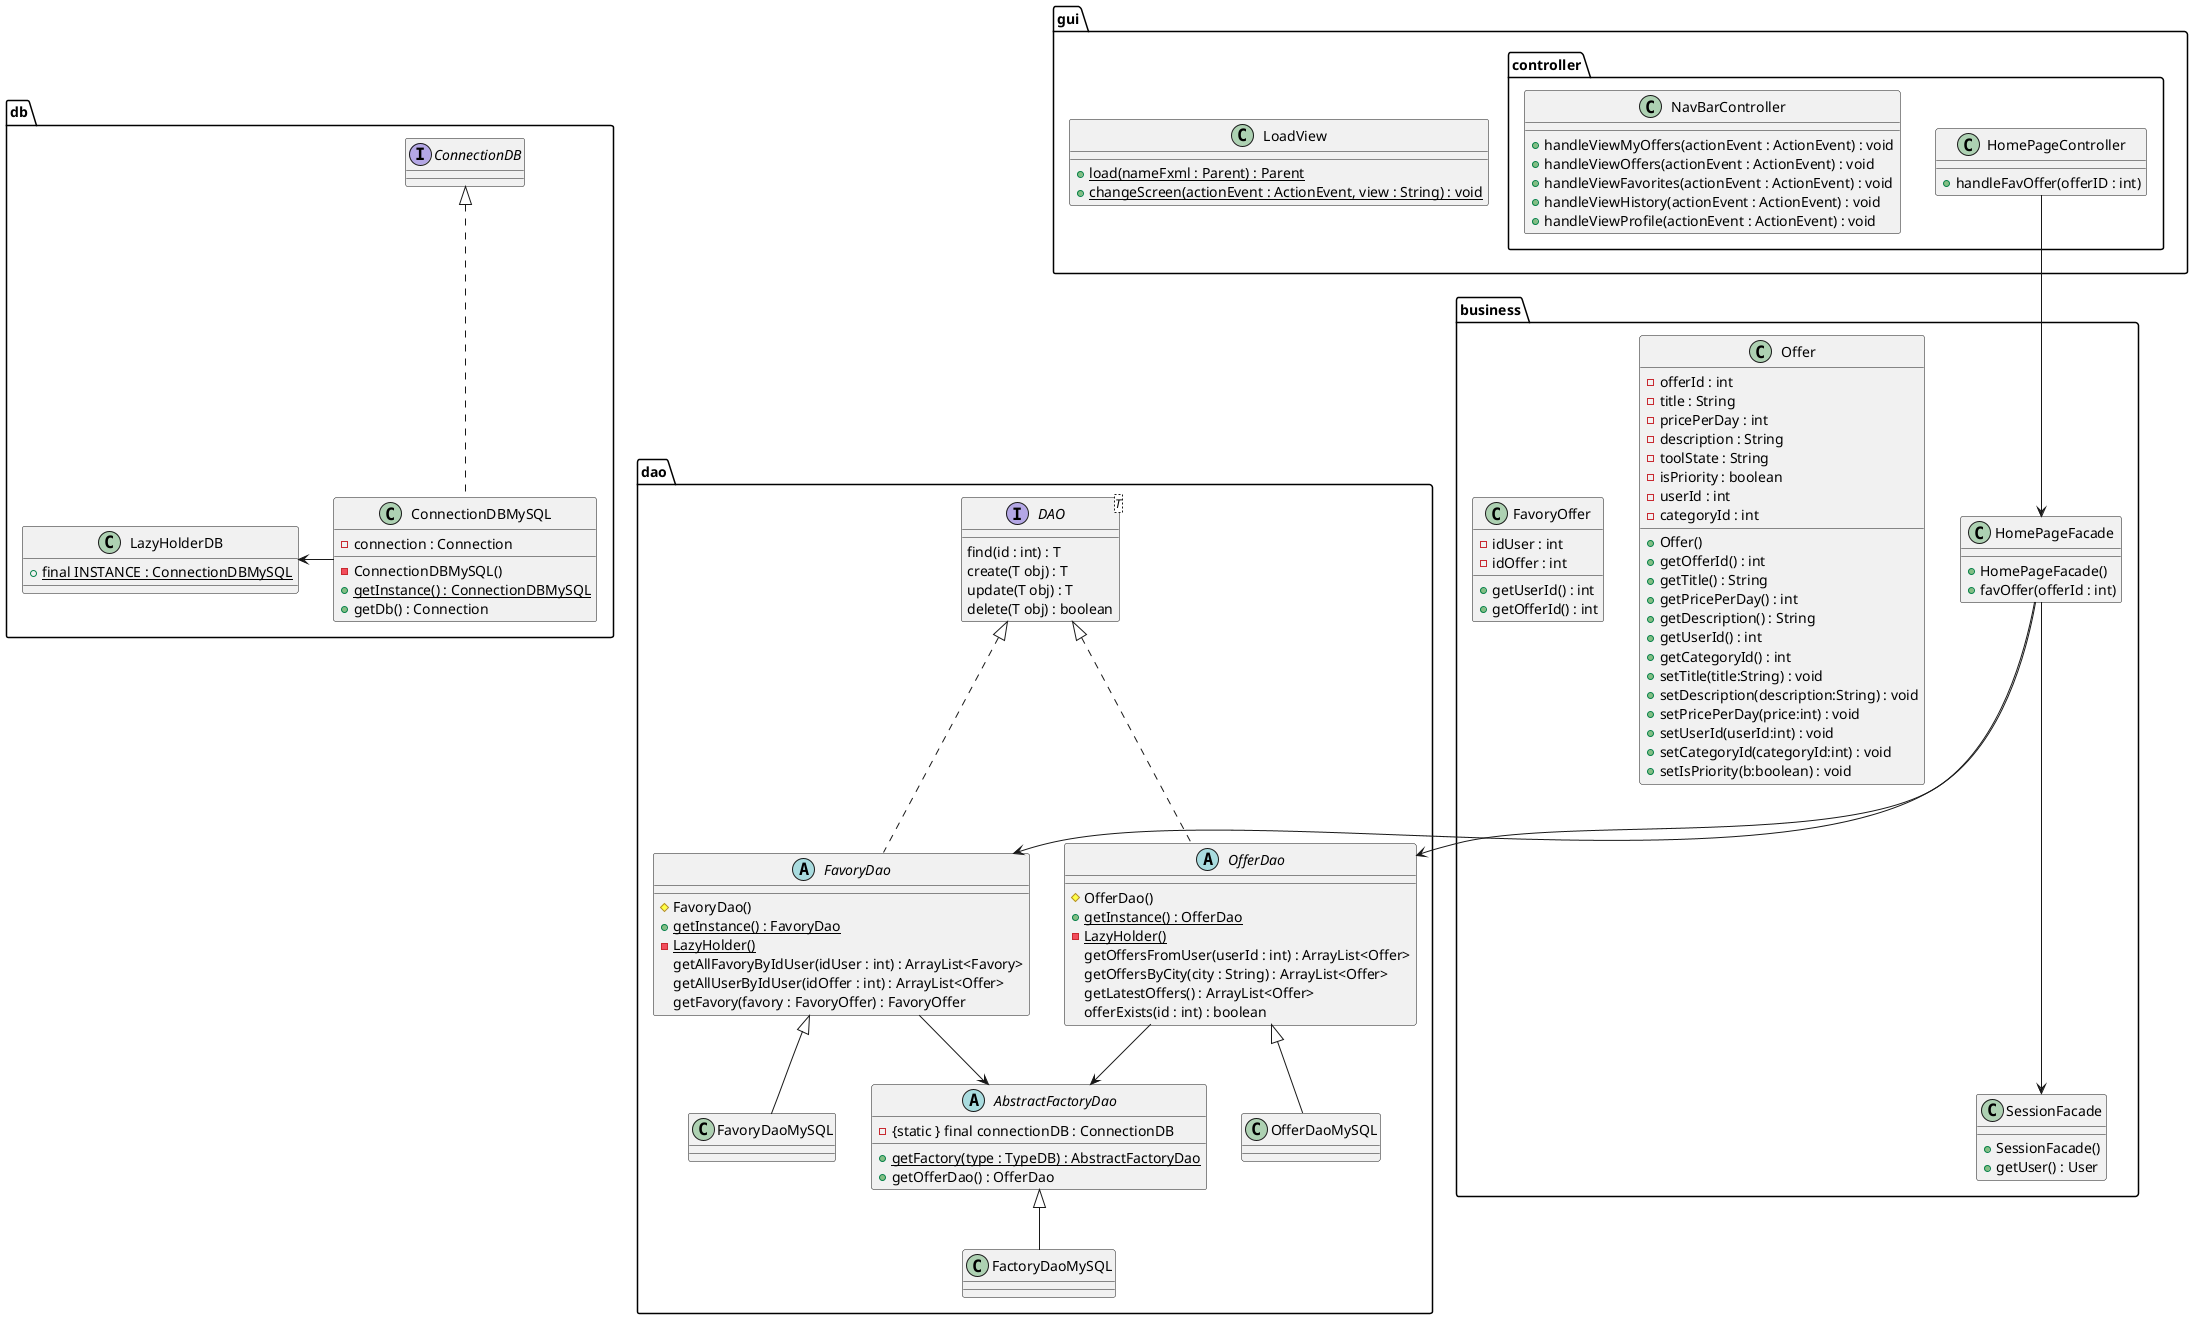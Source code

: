 @startuml

package dao {


    abstract OfferDao{
        # OfferDao()
        + {static} getInstance() : OfferDao
        - {static} LazyHolder()
        getOffersFromUser(userId : int) : ArrayList<Offer>
        getOffersByCity(city : String) : ArrayList<Offer>
        getLatestOffers() : ArrayList<Offer>
        offerExists(id : int) : boolean
    }
    class OfferDaoMySQL
    FactoryDaoMySQL -up-|> AbstractFactoryDao
    OfferDaoMySQL -up-|> OfferDao
    abstract FavoryDao{
        # FavoryDao()
        + {static} getInstance() : FavoryDao
        - {static} LazyHolder()
        getAllFavoryByIdUser(idUser : int) : ArrayList<Favory>
        getAllUserByIdUser(idOffer : int) : ArrayList<Offer>
        getFavory(favory : FavoryOffer) : FavoryOffer
    }
    class FavoryDaoMySQL
    FavoryDaoMySQL -up-|> FavoryDao

    interface DAO<T>{
        find(id : int) : T
        create(T obj) : T
        update(T obj) : T
        delete(T obj) : boolean
    }

    abstract AbstractFactoryDao{
        - {static } final connectionDB : ConnectionDB
        + {static} getFactory(type : TypeDB) : AbstractFactoryDao
        + getOfferDao() : OfferDao
    }

    class FactoryDaoMySQL{
    }


    DAO <|.. OfferDao
    DAO <|.. FavoryDao
}
package db{
    class ConnectionDBMySQL{
        - connection : Connection
        - ConnectionDBMySQL()
        + {static} getInstance() : ConnectionDBMySQL
        + getDb() : Connection
    }

    class LazyHolderDB{
        + {static} final INSTANCE : ConnectionDBMySQL
    }
    interface ConnectionDB
    ConnectionDBMySQL -Left-> LazyHolderDB
    ConnectionDBMySQL .up.|> ConnectionDB

}
package business{

    class Offer{
        -offerId : int
        -title : String
        -pricePerDay : int
        -description : String
        -toolState : String
        -isPriority : boolean
        -userId : int
        -categoryId : int
        + Offer()
        + getOfferId() : int
        + getTitle() : String
        + getPricePerDay() : int
        + getDescription() : String
        + getUserId() : int
        + getCategoryId() : int
        + setTitle(title:String) : void
        + setDescription(description:String) : void
        + setPricePerDay(price:int) : void
        + setUserId(userId:int) : void
        + setCategoryId(categoryId:int) : void
        + setIsPriority(b:boolean) : void
    }

    class FavoryOffer{
        - idUser : int
        - idOffer : int
        + getUserId() : int
        + getOfferId() : int
    }
    class SessionFacade{
        + SessionFacade()
        + getUser() : User
    }

    class HomePageFacade{
        + HomePageFacade()
        + favOffer(offerId : int)
    }


}

package gui{

    class LoadView{
        + {static} load(nameFxml : Parent) : Parent
        + {static} changeScreen(actionEvent : ActionEvent, view : String) : void
    }

    package controller{
        class HomePageController{
            + handleFavOffer(offerID : int)
        }
        class NavBarController{
            + handleViewMyOffers(actionEvent : ActionEvent) : void
            + handleViewOffers(actionEvent : ActionEvent) : void
            + handleViewFavorites(actionEvent : ActionEvent) : void
            + handleViewHistory(actionEvent : ActionEvent) : void
            + handleViewProfile(actionEvent : ActionEvent) : void
        }
    }
}
HomePageFacade <-Up- HomePageController
SessionFacade <--Up- HomePageFacade
HomePageFacade --> FavoryDao
HomePageFacade --> OfferDao
OfferDao --> AbstractFactoryDao
FavoryDao --> AbstractFactoryDao



@enduml